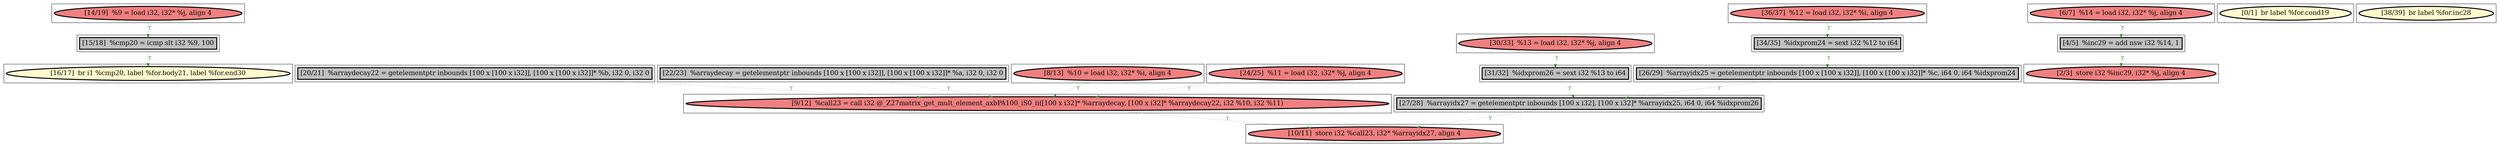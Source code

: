 
digraph G {



node1993->node1996 [style=dotted,color=forestgreen,label="T",fontcolor=forestgreen ]
node1986->node1990 [style=dotted,color=forestgreen,label="T",fontcolor=forestgreen ]
node1985->node1998 [style=dotted,color=forestgreen,label="T",fontcolor=forestgreen ]
node1992->node1998 [style=dotted,color=forestgreen,label="T",fontcolor=forestgreen ]
node1982->node1981 [style=dotted,color=forestgreen,label="T",fontcolor=forestgreen ]
node1988->node1989 [style=dotted,color=forestgreen,label="T",fontcolor=forestgreen ]
node1998->node1995 [style=dotted,color=forestgreen,label="T",fontcolor=forestgreen ]
node1989->node1986 [style=dotted,color=forestgreen,label="T",fontcolor=forestgreen ]
node1990->node1995 [style=dotted,color=forestgreen,label="T",fontcolor=forestgreen ]
node1994->node1998 [style=dotted,color=forestgreen,label="T",fontcolor=forestgreen ]
node1984->node1990 [style=dotted,color=forestgreen,label="T",fontcolor=forestgreen ]
node1991->node1998 [style=dotted,color=forestgreen,label="T",fontcolor=forestgreen ]
node1997->node1984 [style=dotted,color=forestgreen,label="T",fontcolor=forestgreen ]
node1983->node1982 [style=dotted,color=forestgreen,label="T",fontcolor=forestgreen ]
node1996->node1999 [style=dotted,color=forestgreen,label="T",fontcolor=forestgreen ]


subgraph cluster18 {


node1998 [penwidth=3.0,fontsize=20,fillcolor=lightcoral,label="[9/12]  %call23 = call i32 @_Z27matrix_get_mult_element_axbPA100_iS0_ii([100 x i32]* %arraydecay, [100 x i32]* %arraydecay22, i32 %10, i32 %11)",shape=ellipse,style=filled ]



}

subgraph cluster16 {


node1996 [penwidth=3.0,fontsize=20,fillcolor=grey,label="[15/18]  %cmp20 = icmp slt i32 %9, 100",shape=rectangle,style=filled ]



}

subgraph cluster17 {


node1997 [penwidth=3.0,fontsize=20,fillcolor=lightcoral,label="[30/33]  %13 = load i32, i32* %j, align 4",shape=ellipse,style=filled ]



}

subgraph cluster4 {


node1984 [penwidth=3.0,fontsize=20,fillcolor=grey,label="[31/32]  %idxprom26 = sext i32 %13 to i64",shape=rectangle,style=filled ]



}

subgraph cluster3 {


node1983 [penwidth=3.0,fontsize=20,fillcolor=lightcoral,label="[6/7]  %14 = load i32, i32* %j, align 4",shape=ellipse,style=filled ]



}

subgraph cluster2 {


node1982 [penwidth=3.0,fontsize=20,fillcolor=grey,label="[4/5]  %inc29 = add nsw i32 %14, 1",shape=rectangle,style=filled ]



}

subgraph cluster1 {


node1981 [penwidth=3.0,fontsize=20,fillcolor=lightcoral,label="[2/3]  store i32 %inc29, i32* %j, align 4",shape=ellipse,style=filled ]



}

subgraph cluster12 {


node1992 [penwidth=3.0,fontsize=20,fillcolor=grey,label="[22/23]  %arraydecay = getelementptr inbounds [100 x [100 x i32]], [100 x [100 x i32]]* %a, i32 0, i32 0",shape=rectangle,style=filled ]



}

subgraph cluster5 {


node1985 [penwidth=3.0,fontsize=20,fillcolor=grey,label="[20/21]  %arraydecay22 = getelementptr inbounds [100 x [100 x i32]], [100 x [100 x i32]]* %b, i32 0, i32 0",shape=rectangle,style=filled ]



}

subgraph cluster0 {


node1980 [penwidth=3.0,fontsize=20,fillcolor=lemonchiffon,label="[0/1]  br label %for.cond19",shape=ellipse,style=filled ]



}

subgraph cluster6 {


node1986 [penwidth=3.0,fontsize=20,fillcolor=grey,label="[26/29]  %arrayidx25 = getelementptr inbounds [100 x [100 x i32]], [100 x [100 x i32]]* %c, i64 0, i64 %idxprom24",shape=rectangle,style=filled ]



}

subgraph cluster14 {


node1994 [penwidth=3.0,fontsize=20,fillcolor=lightcoral,label="[8/13]  %10 = load i32, i32* %i, align 4",shape=ellipse,style=filled ]



}

subgraph cluster7 {


node1987 [penwidth=3.0,fontsize=20,fillcolor=lemonchiffon,label="[38/39]  br label %for.inc28",shape=ellipse,style=filled ]



}

subgraph cluster8 {


node1988 [penwidth=3.0,fontsize=20,fillcolor=lightcoral,label="[36/37]  %12 = load i32, i32* %i, align 4",shape=ellipse,style=filled ]



}

subgraph cluster9 {


node1989 [penwidth=3.0,fontsize=20,fillcolor=grey,label="[34/35]  %idxprom24 = sext i32 %12 to i64",shape=rectangle,style=filled ]



}

subgraph cluster19 {


node1999 [penwidth=3.0,fontsize=20,fillcolor=lemonchiffon,label="[16/17]  br i1 %cmp20, label %for.body21, label %for.end30",shape=ellipse,style=filled ]



}

subgraph cluster10 {


node1990 [penwidth=3.0,fontsize=20,fillcolor=grey,label="[27/28]  %arrayidx27 = getelementptr inbounds [100 x i32], [100 x i32]* %arrayidx25, i64 0, i64 %idxprom26",shape=rectangle,style=filled ]



}

subgraph cluster11 {


node1991 [penwidth=3.0,fontsize=20,fillcolor=lightcoral,label="[24/25]  %11 = load i32, i32* %j, align 4",shape=ellipse,style=filled ]



}

subgraph cluster13 {


node1993 [penwidth=3.0,fontsize=20,fillcolor=lightcoral,label="[14/19]  %9 = load i32, i32* %j, align 4",shape=ellipse,style=filled ]



}

subgraph cluster15 {


node1995 [penwidth=3.0,fontsize=20,fillcolor=lightcoral,label="[10/11]  store i32 %call23, i32* %arrayidx27, align 4",shape=ellipse,style=filled ]



}

}
